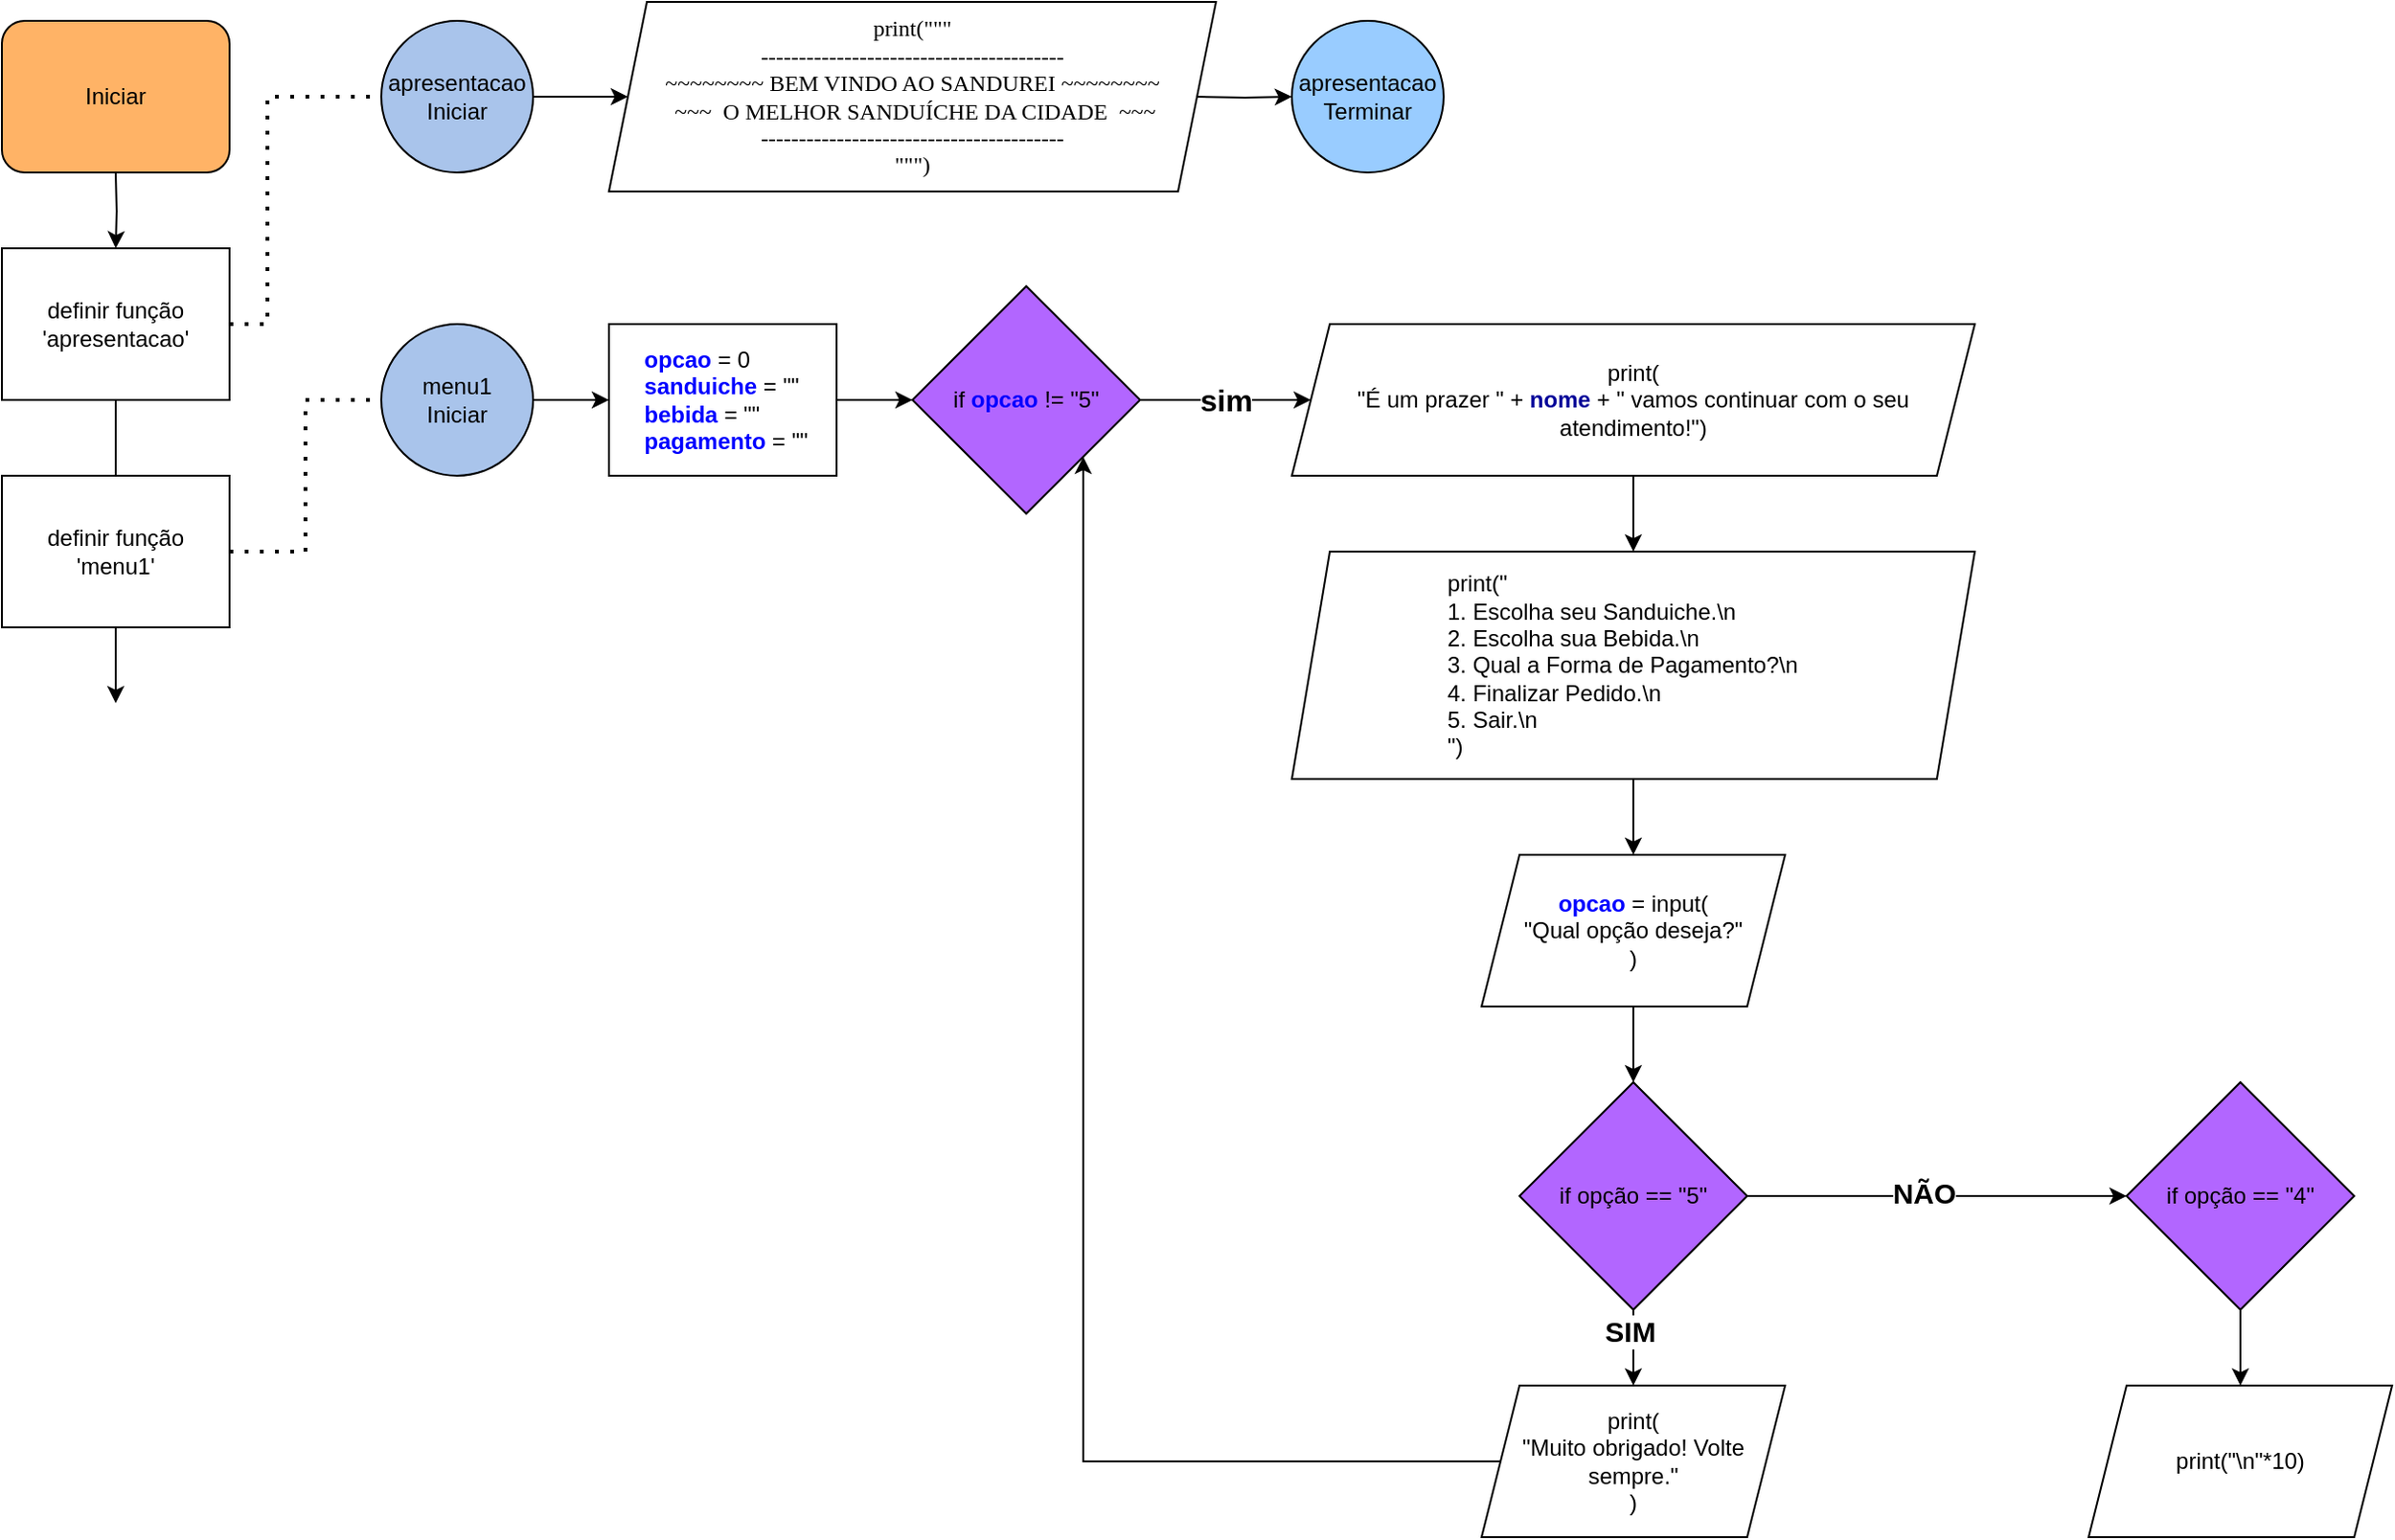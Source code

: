 <mxfile version="21.8.1" type="github">
  <diagram name="Página-1" id="Ty_5jwe1dmtdeJB90TqP">
    <mxGraphModel dx="1564" dy="1018" grid="1" gridSize="10" guides="1" tooltips="1" connect="1" arrows="1" fold="1" page="1" pageScale="1" pageWidth="827" pageHeight="1169" math="0" shadow="0">
      <root>
        <mxCell id="0" />
        <mxCell id="1" parent="0" />
        <mxCell id="QidJTkGzFkj9kZsT0gb2-4" style="edgeStyle=orthogonalEdgeStyle;rounded=0;orthogonalLoop=1;jettySize=auto;html=1;entryX=0.5;entryY=0;entryDx=0;entryDy=0;" parent="1" edge="1">
          <mxGeometry relative="1" as="geometry">
            <mxPoint x="140" y="120" as="sourcePoint" />
            <mxPoint x="140" y="160.0" as="targetPoint" />
          </mxGeometry>
        </mxCell>
        <mxCell id="QidJTkGzFkj9kZsT0gb2-6" value="Iniciar" style="rounded=1;whiteSpace=wrap;html=1;fillColor=#FFB366;" parent="1" vertex="1">
          <mxGeometry x="80" y="40" width="120" height="80" as="geometry" />
        </mxCell>
        <mxCell id="QidJTkGzFkj9kZsT0gb2-11" value="" style="edgeStyle=orthogonalEdgeStyle;rounded=0;orthogonalLoop=1;jettySize=auto;html=1;" parent="1" source="QidJTkGzFkj9kZsT0gb2-7" edge="1">
          <mxGeometry relative="1" as="geometry">
            <mxPoint x="140" y="400" as="targetPoint" />
          </mxGeometry>
        </mxCell>
        <mxCell id="QidJTkGzFkj9kZsT0gb2-7" value="&lt;div&gt;definir função&lt;/div&gt;&lt;div&gt;&#39;apresentacao&#39;&lt;br&gt;&lt;/div&gt;" style="rounded=0;whiteSpace=wrap;html=1;" parent="1" vertex="1">
          <mxGeometry x="80" y="160" width="120" height="80" as="geometry" />
        </mxCell>
        <mxCell id="QidJTkGzFkj9kZsT0gb2-15" value="" style="edgeStyle=orthogonalEdgeStyle;rounded=0;orthogonalLoop=1;jettySize=auto;html=1;entryX=0;entryY=0.5;entryDx=0;entryDy=0;" parent="1" source="QidJTkGzFkj9kZsT0gb2-12" target="QidJTkGzFkj9kZsT0gb2-16" edge="1">
          <mxGeometry relative="1" as="geometry">
            <mxPoint x="400" y="80" as="targetPoint" />
          </mxGeometry>
        </mxCell>
        <mxCell id="QidJTkGzFkj9kZsT0gb2-12" value="&lt;div&gt;apresentacao&lt;/div&gt;&lt;div&gt;Iniciar&lt;/div&gt;" style="ellipse;whiteSpace=wrap;html=1;aspect=fixed;fillColor=#A9C4EB;" parent="1" vertex="1">
          <mxGeometry x="280" y="40" width="80" height="80" as="geometry" />
        </mxCell>
        <mxCell id="QidJTkGzFkj9kZsT0gb2-13" value="&lt;div&gt;apresentacao&lt;/div&gt;&lt;div&gt;Terminar&lt;br&gt;&lt;/div&gt;" style="ellipse;whiteSpace=wrap;html=1;aspect=fixed;fillColor=#99CCFF;" parent="1" vertex="1">
          <mxGeometry x="760" y="40" width="80" height="80" as="geometry" />
        </mxCell>
        <mxCell id="QidJTkGzFkj9kZsT0gb2-16" value="&lt;div style=&quot;&quot;&gt;&lt;span style=&quot;font-family: Consolas; background-color: initial;&quot;&gt;print(&quot;&quot;&quot;&lt;/span&gt;&lt;/div&gt;&lt;div style=&quot;&quot;&gt;&lt;span style=&quot;font-family: Consolas; background-color: initial;&quot;&gt;----------------------------------------&lt;/span&gt;&lt;br&gt;&lt;/div&gt;&lt;div style=&quot;&quot;&gt;&lt;font face=&quot;Consolas&quot;&gt;~~~~~~~~ BEM VINDO AO SANDUREI ~~~~~~~~&lt;/font&gt;&lt;/div&gt;&lt;div style=&quot;&quot;&gt;&lt;font face=&quot;Consolas&quot;&gt;&amp;nbsp;~~~&amp;nbsp; O MELHOR SANDUÍCHE DA CIDADE&amp;nbsp; ~~~&lt;/font&gt;&lt;/div&gt;&lt;div style=&quot;&quot;&gt;&lt;font face=&quot;Consolas&quot;&gt;----------------------------------------&lt;/font&gt;&lt;/div&gt;&lt;div style=&quot;&quot;&gt;&lt;font face=&quot;Consolas&quot;&gt;&quot;&quot;&quot;)&lt;/font&gt;&lt;/div&gt;" style="shape=parallelogram;perimeter=parallelogramPerimeter;whiteSpace=wrap;html=1;fixedSize=1;align=center;" parent="1" vertex="1">
          <mxGeometry x="400" y="30" width="320" height="100" as="geometry" />
        </mxCell>
        <mxCell id="QidJTkGzFkj9kZsT0gb2-26" value="" style="edgeStyle=orthogonalEdgeStyle;rounded=0;orthogonalLoop=1;jettySize=auto;html=1;" parent="1" target="QidJTkGzFkj9kZsT0gb2-13" edge="1">
          <mxGeometry relative="1" as="geometry">
            <mxPoint x="709.5" y="80" as="sourcePoint" />
          </mxGeometry>
        </mxCell>
        <mxCell id="QidJTkGzFkj9kZsT0gb2-27" value="" style="endArrow=none;dashed=1;html=1;dashPattern=1 3;strokeWidth=2;rounded=0;exitX=1;exitY=0.5;exitDx=0;exitDy=0;entryX=0;entryY=0.5;entryDx=0;entryDy=0;" parent="1" source="QidJTkGzFkj9kZsT0gb2-7" target="QidJTkGzFkj9kZsT0gb2-12" edge="1">
          <mxGeometry width="50" height="50" relative="1" as="geometry">
            <mxPoint x="280" y="370" as="sourcePoint" />
            <mxPoint x="240" y="80" as="targetPoint" />
            <Array as="points">
              <mxPoint x="220" y="200" />
              <mxPoint x="220" y="80" />
            </Array>
          </mxGeometry>
        </mxCell>
        <mxCell id="QidJTkGzFkj9kZsT0gb2-28" value="&lt;div&gt;definir função&lt;/div&gt;&lt;div&gt;&#39;menu1&#39;&lt;br&gt;&lt;/div&gt;" style="rounded=0;whiteSpace=wrap;html=1;" parent="1" vertex="1">
          <mxGeometry x="80" y="280" width="120" height="80" as="geometry" />
        </mxCell>
        <mxCell id="QidJTkGzFkj9kZsT0gb2-34" value="" style="edgeStyle=orthogonalEdgeStyle;rounded=0;orthogonalLoop=1;jettySize=auto;html=1;" parent="1" source="QidJTkGzFkj9kZsT0gb2-29" target="QidJTkGzFkj9kZsT0gb2-33" edge="1">
          <mxGeometry relative="1" as="geometry" />
        </mxCell>
        <mxCell id="QidJTkGzFkj9kZsT0gb2-29" value="&lt;div&gt;menu1&lt;/div&gt;&lt;div&gt;Iniciar&lt;/div&gt;" style="ellipse;whiteSpace=wrap;html=1;aspect=fixed;fillColor=#A9C4EB;" parent="1" vertex="1">
          <mxGeometry x="280" y="200" width="80" height="80" as="geometry" />
        </mxCell>
        <mxCell id="QidJTkGzFkj9kZsT0gb2-32" value="" style="endArrow=none;dashed=1;html=1;dashPattern=1 3;strokeWidth=2;rounded=0;exitX=1;exitY=0.5;exitDx=0;exitDy=0;entryX=0;entryY=0.5;entryDx=0;entryDy=0;" parent="1" source="QidJTkGzFkj9kZsT0gb2-28" target="QidJTkGzFkj9kZsT0gb2-29" edge="1">
          <mxGeometry width="50" height="50" relative="1" as="geometry">
            <mxPoint x="270" y="290" as="sourcePoint" />
            <mxPoint x="320" y="240" as="targetPoint" />
            <Array as="points">
              <mxPoint x="240" y="320" />
              <mxPoint x="240" y="240" />
            </Array>
          </mxGeometry>
        </mxCell>
        <mxCell id="QidJTkGzFkj9kZsT0gb2-36" value="" style="edgeStyle=orthogonalEdgeStyle;rounded=0;orthogonalLoop=1;jettySize=auto;html=1;" parent="1" source="QidJTkGzFkj9kZsT0gb2-33" edge="1">
          <mxGeometry relative="1" as="geometry">
            <mxPoint x="560" y="240" as="targetPoint" />
          </mxGeometry>
        </mxCell>
        <mxCell id="QidJTkGzFkj9kZsT0gb2-33" value="&lt;font color=&quot;#0000ff&quot;&gt;&lt;b&gt;&amp;nbsp; &amp;nbsp; &amp;nbsp;opcao&lt;/b&gt;&lt;/font&gt; = 0&lt;br&gt;&lt;font style=&quot;&quot; color=&quot;#0000ff&quot;&gt;&lt;b&gt;&amp;nbsp; &amp;nbsp; &amp;nbsp;sanduiche&lt;/b&gt;&amp;nbsp;&lt;/font&gt;= &quot;&quot;&lt;br&gt;&lt;b style=&quot;border-color: var(--border-color); color: rgb(0, 0, 255);&quot;&gt;&amp;nbsp; &amp;nbsp; &amp;nbsp;bebida&amp;nbsp;&lt;/b&gt;= &quot;&quot;&lt;br&gt;&lt;b style=&quot;color: rgb(0, 0, 255);&quot;&gt;&amp;nbsp; &amp;nbsp; &amp;nbsp;pagamento &lt;/b&gt;= &quot;&quot;" style="rounded=0;whiteSpace=wrap;html=1;align=left;" parent="1" vertex="1">
          <mxGeometry x="400" y="200" width="120" height="80" as="geometry" />
        </mxCell>
        <mxCell id="QidJTkGzFkj9kZsT0gb2-39" value="&lt;b&gt;&lt;font style=&quot;font-size: 16px;&quot;&gt;sim&lt;/font&gt;&lt;/b&gt;" style="edgeStyle=orthogonalEdgeStyle;rounded=0;orthogonalLoop=1;jettySize=auto;html=1;entryX=0;entryY=0.5;entryDx=0;entryDy=0;" parent="1" source="QidJTkGzFkj9kZsT0gb2-37" target="QidJTkGzFkj9kZsT0gb2-40" edge="1">
          <mxGeometry relative="1" as="geometry">
            <mxPoint x="720" y="240" as="targetPoint" />
          </mxGeometry>
        </mxCell>
        <mxCell id="QidJTkGzFkj9kZsT0gb2-37" value="if&amp;nbsp;&lt;font color=&quot;#0000ff&quot;&gt;&lt;b&gt;opcao&lt;/b&gt;&lt;/font&gt; != &quot;5&quot;" style="rhombus;whiteSpace=wrap;html=1;fillColor=#B266FF;strokeColor=#000000;" parent="1" vertex="1">
          <mxGeometry x="560" y="180" width="120" height="120" as="geometry" />
        </mxCell>
        <mxCell id="NueicxOGYSRS9VP726fo-2" value="" style="edgeStyle=orthogonalEdgeStyle;rounded=0;orthogonalLoop=1;jettySize=auto;html=1;" edge="1" parent="1" source="QidJTkGzFkj9kZsT0gb2-40" target="NueicxOGYSRS9VP726fo-1">
          <mxGeometry relative="1" as="geometry">
            <Array as="points">
              <mxPoint x="940" y="300" />
              <mxPoint x="940" y="300" />
            </Array>
          </mxGeometry>
        </mxCell>
        <mxCell id="QidJTkGzFkj9kZsT0gb2-40" value="&lt;div&gt;print(&lt;/div&gt;&lt;div&gt;&lt;span style=&quot;background-color: initial;&quot;&gt;&quot;É um prazer &quot; + &lt;/span&gt;&lt;font style=&quot;background-color: initial;&quot; color=&quot;#000099&quot;&gt;&lt;b&gt;nome&lt;/b&gt;&lt;/font&gt;&lt;span style=&quot;background-color: initial;&quot;&gt; + &quot; vamos continuar com o seu atendimento!&quot;)&lt;/span&gt;&lt;/div&gt;" style="rounded=0;whiteSpace=wrap;html=1;shape=parallelogram;perimeter=parallelogramPerimeter;fixedSize=1;" parent="1" vertex="1">
          <mxGeometry x="760" y="200" width="360" height="80" as="geometry" />
        </mxCell>
        <mxCell id="NueicxOGYSRS9VP726fo-7" value="" style="edgeStyle=orthogonalEdgeStyle;rounded=0;orthogonalLoop=1;jettySize=auto;html=1;entryX=0.5;entryY=0;entryDx=0;entryDy=0;" edge="1" parent="1" source="NueicxOGYSRS9VP726fo-1" target="NueicxOGYSRS9VP726fo-4">
          <mxGeometry relative="1" as="geometry">
            <mxPoint x="940.0" y="480" as="targetPoint" />
            <Array as="points">
              <mxPoint x="940" y="470" />
              <mxPoint x="940" y="470" />
            </Array>
          </mxGeometry>
        </mxCell>
        <mxCell id="NueicxOGYSRS9VP726fo-1" value="&lt;blockquote style=&quot;margin: 0 0 0 40px; border: none; padding: 0px;&quot;&gt;&lt;blockquote style=&quot;margin: 0 0 0 40px; border: none; padding: 0px;&quot;&gt;print(&quot;&lt;/blockquote&gt;&lt;blockquote style=&quot;margin: 0 0 0 40px; border: none; padding: 0px;&quot;&gt;&lt;div style=&quot;&quot;&gt;&lt;span style=&quot;background-color: initial;&quot;&gt;1. Escolha seu Sanduiche.\n&lt;/span&gt;&lt;/div&gt;&lt;/blockquote&gt;&lt;blockquote style=&quot;margin: 0 0 0 40px; border: none; padding: 0px;&quot;&gt;&lt;div style=&quot;&quot;&gt;&lt;span style=&quot;background-color: initial;&quot;&gt;2. Escolha sua Bebida.\n&lt;/span&gt;&lt;/div&gt;&lt;/blockquote&gt;&lt;blockquote style=&quot;margin: 0 0 0 40px; border: none; padding: 0px;&quot;&gt;&lt;div style=&quot;&quot;&gt;&lt;span style=&quot;background-color: initial;&quot;&gt;3. Qual a Forma de Pagamento?\n&lt;/span&gt;&lt;/div&gt;&lt;/blockquote&gt;&lt;blockquote style=&quot;margin: 0 0 0 40px; border: none; padding: 0px;&quot;&gt;&lt;div style=&quot;&quot;&gt;&lt;span style=&quot;background-color: initial;&quot;&gt;4. Finalizar Pedido.\n&lt;/span&gt;&lt;/div&gt;&lt;/blockquote&gt;&lt;blockquote style=&quot;margin: 0 0 0 40px; border: none; padding: 0px;&quot;&gt;&lt;div style=&quot;&quot;&gt;&lt;span style=&quot;background-color: initial;&quot;&gt;5. Sair.\n&lt;/span&gt;&lt;/div&gt;&lt;/blockquote&gt;&lt;blockquote style=&quot;margin: 0 0 0 40px; border: none; padding: 0px;&quot;&gt;&lt;div style=&quot;&quot;&gt;&lt;span style=&quot;background-color: initial;&quot;&gt;&quot;)&lt;/span&gt;&lt;/div&gt;&lt;/blockquote&gt;&lt;/blockquote&gt;" style="shape=parallelogram;perimeter=parallelogramPerimeter;whiteSpace=wrap;html=1;fixedSize=1;align=left;" vertex="1" parent="1">
          <mxGeometry x="760" y="320" width="360" height="120" as="geometry" />
        </mxCell>
        <mxCell id="NueicxOGYSRS9VP726fo-3" style="edgeStyle=orthogonalEdgeStyle;rounded=0;orthogonalLoop=1;jettySize=auto;html=1;exitX=0.5;exitY=1;exitDx=0;exitDy=0;" edge="1" parent="1" source="NueicxOGYSRS9VP726fo-1" target="NueicxOGYSRS9VP726fo-1">
          <mxGeometry relative="1" as="geometry" />
        </mxCell>
        <mxCell id="NueicxOGYSRS9VP726fo-11" value="" style="edgeStyle=orthogonalEdgeStyle;rounded=0;orthogonalLoop=1;jettySize=auto;html=1;" edge="1" parent="1" source="NueicxOGYSRS9VP726fo-4" target="NueicxOGYSRS9VP726fo-10">
          <mxGeometry relative="1" as="geometry" />
        </mxCell>
        <mxCell id="NueicxOGYSRS9VP726fo-4" value="&lt;b style=&quot;&quot;&gt;&lt;font color=&quot;#0000ff&quot;&gt;opcao&amp;nbsp;&lt;/font&gt;&lt;/b&gt;= input(&lt;br&gt;&quot;Qual opção deseja?&quot;&lt;br&gt;)" style="shape=parallelogram;perimeter=parallelogramPerimeter;whiteSpace=wrap;html=1;fixedSize=1;" vertex="1" parent="1">
          <mxGeometry x="860" y="480" width="160" height="80" as="geometry" />
        </mxCell>
        <mxCell id="NueicxOGYSRS9VP726fo-14" value="" style="edgeStyle=orthogonalEdgeStyle;rounded=0;orthogonalLoop=1;jettySize=auto;html=1;" edge="1" parent="1" source="NueicxOGYSRS9VP726fo-10" target="NueicxOGYSRS9VP726fo-13">
          <mxGeometry relative="1" as="geometry" />
        </mxCell>
        <mxCell id="NueicxOGYSRS9VP726fo-20" value="&lt;b&gt;&lt;font style=&quot;font-size: 15px;&quot;&gt;SIM&lt;/font&gt;&lt;/b&gt;" style="edgeLabel;html=1;align=center;verticalAlign=middle;resizable=0;points=[];" vertex="1" connectable="0" parent="NueicxOGYSRS9VP726fo-14">
          <mxGeometry x="-0.48" y="-2" relative="1" as="geometry">
            <mxPoint as="offset" />
          </mxGeometry>
        </mxCell>
        <mxCell id="NueicxOGYSRS9VP726fo-22" value="" style="edgeStyle=orthogonalEdgeStyle;rounded=0;orthogonalLoop=1;jettySize=auto;html=1;" edge="1" parent="1" source="NueicxOGYSRS9VP726fo-10" target="NueicxOGYSRS9VP726fo-21">
          <mxGeometry relative="1" as="geometry" />
        </mxCell>
        <mxCell id="NueicxOGYSRS9VP726fo-23" value="&lt;b&gt;&lt;font style=&quot;font-size: 15px;&quot;&gt;NÃO&lt;/font&gt;&lt;/b&gt;" style="edgeLabel;html=1;align=center;verticalAlign=middle;resizable=0;points=[];" vertex="1" connectable="0" parent="NueicxOGYSRS9VP726fo-22">
          <mxGeometry x="-0.072" y="2" relative="1" as="geometry">
            <mxPoint as="offset" />
          </mxGeometry>
        </mxCell>
        <mxCell id="NueicxOGYSRS9VP726fo-10" value="if opção == &quot;5&quot;" style="rhombus;whiteSpace=wrap;html=1;fillColor=#B266FF;strokeColor=#000000;" vertex="1" parent="1">
          <mxGeometry x="880" y="600" width="120" height="120" as="geometry" />
        </mxCell>
        <mxCell id="NueicxOGYSRS9VP726fo-24" style="edgeStyle=orthogonalEdgeStyle;rounded=0;orthogonalLoop=1;jettySize=auto;html=1;entryX=1;entryY=1;entryDx=0;entryDy=0;" edge="1" parent="1" source="NueicxOGYSRS9VP726fo-13" target="QidJTkGzFkj9kZsT0gb2-37">
          <mxGeometry relative="1" as="geometry">
            <Array as="points">
              <mxPoint x="650" y="800" />
            </Array>
          </mxGeometry>
        </mxCell>
        <mxCell id="NueicxOGYSRS9VP726fo-13" value="print(&lt;br&gt;&quot;Muito obrigado! Volte sempre.&quot;&lt;br&gt;)" style="shape=parallelogram;perimeter=parallelogramPerimeter;whiteSpace=wrap;html=1;fixedSize=1;" vertex="1" parent="1">
          <mxGeometry x="860" y="760" width="160" height="80" as="geometry" />
        </mxCell>
        <mxCell id="NueicxOGYSRS9VP726fo-26" value="" style="edgeStyle=orthogonalEdgeStyle;rounded=0;orthogonalLoop=1;jettySize=auto;html=1;" edge="1" parent="1" source="NueicxOGYSRS9VP726fo-21" target="NueicxOGYSRS9VP726fo-25">
          <mxGeometry relative="1" as="geometry" />
        </mxCell>
        <mxCell id="NueicxOGYSRS9VP726fo-21" value="if opção == &quot;4&quot;" style="rhombus;whiteSpace=wrap;html=1;fillColor=#B266FF;strokeColor=#000000;" vertex="1" parent="1">
          <mxGeometry x="1200" y="600" width="120" height="120" as="geometry" />
        </mxCell>
        <mxCell id="NueicxOGYSRS9VP726fo-25" value="print(&quot;\n&quot;*10)" style="shape=parallelogram;perimeter=parallelogramPerimeter;whiteSpace=wrap;html=1;fixedSize=1;" vertex="1" parent="1">
          <mxGeometry x="1180" y="760" width="160" height="80" as="geometry" />
        </mxCell>
      </root>
    </mxGraphModel>
  </diagram>
</mxfile>

